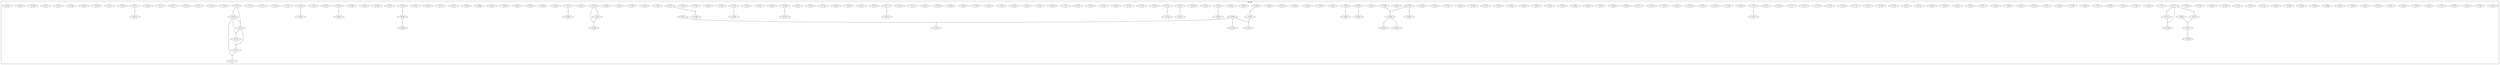 digraph GRAPH_0 {
	edge [ dir=none];
	graph [ rankdir=TB ];
	ratio=auto;
	mincross=2.0;
	node [
		fontsize=11,
		fillcolor=white,
		style=filled,

];
	subgraph cluster_0 {
		label = "tikaboo"
		0 [ label="TV2003", shape=diamond, width=0.000000, height=0.000000 ]
		0 [ label="TV2003", shape=diamond, width=0.000000, height=0.000000 ]
		1 [ label="TV2004", shape=diamond, width=0.000000, height=0.000000 ]
		1 [ label="TV2004", shape=diamond, width=0.000000, height=0.000000 ]
		2 [ label="TV2017", shape=diamond, width=0.000000, height=0.000000 ]
		2 [ label="TV2017", shape=diamond, width=0.000000, height=0.000000 ]
		3 [ label="TV2026", shape=diamond, width=0.000000, height=0.000000 ]
		3 [ label="TV2026", shape=diamond, width=0.000000, height=0.000000 ]
		4 [ label="TV2031", shape=diamond, width=0.000000, height=0.000000 ]
		4 [ label="TV2031", shape=diamond, width=0.000000, height=0.000000 ]
		5 [ label="TV2033", shape=diamond, width=0.000000, height=0.000000 ]
		5 [ label="TV2033", shape=diamond, width=0.000000, height=0.000000 ]
		6 [ label="TV2034", shape=diamond, width=0.000000, height=0.000000 ]
		6 [ label="TV2034", shape=diamond, width=0.000000, height=0.000000 ]
		7 [ label="TV2035", shape=diamond, width=0.000000, height=0.000000 ]
		7 [ label="TV2035", shape=diamond, width=0.000000, height=0.000000 ]
		8 [ label="TV2041", shape=diamond, width=0.000000, height=0.000000 ]
		8 [ label="TV2041", shape=diamond, width=0.000000, height=0.000000 ]
		9 [ label="TV2053", shape=diamond, width=0.000000, height=0.000000 ]
		9 [ label="TV2053", shape=diamond, width=0.000000, height=0.000000 ]
		10 [ label="TV2062", shape=diamond, width=0.000000, height=0.000000 ]
		10 [ label="TV2062", shape=diamond, width=0.000000, height=0.000000 ]
		11 [ label="TV2064", shape=diamond, width=0.000000, height=0.000000 ]
		11 [ label="TV2064", shape=diamond, width=0.000000, height=0.000000 ]
		12 [ label="TV2065", shape=diamond, width=0.000000, height=0.000000 ]
		12 [ label="TV2065", shape=diamond, width=0.000000, height=0.000000 ]
		13 [ label="TV2066", shape=diamond, width=0.000000, height=0.000000 ]
		13 [ label="TV2066", shape=diamond, width=0.000000, height=0.000000 ]
		14 [ label="TV2068", shape=diamond, width=0.000000, height=0.000000 ]
		14 [ label="TV2068", shape=diamond, width=0.000000, height=0.000000 ]
		15 [ label="TV2069", shape=diamond, width=0.000000, height=0.000000 ]
		15 [ label="TV2069", shape=diamond, width=0.000000, height=0.000000 ]
		16 [ label="TV2080", shape=diamond, width=0.000000, height=0.000000 ]
		16 [ label="TV2080", shape=diamond, width=0.000000, height=0.000000 ]
		17 [ label="TV2253", shape=diamond, width=0.000000, height=0.000000 ]
		17 [ label="TV2253", shape=diamond, width=0.000000, height=0.000000 ]
		18 [ label="TV2254", shape=diamond, width=0.000000, height=0.000000 ]
		18 [ label="TV2254", shape=diamond, width=0.000000, height=0.000000 ]
		19 [ label="TV2257", shape=diamond, width=0.000000, height=0.000000 ]
		19 [ label="TV2257", shape=diamond, width=0.000000, height=0.000000 ]
		20 [ label="TV2258", shape=diamond, width=0.000000, height=0.000000 ]
		20 [ label="TV2258", shape=diamond, width=0.000000, height=0.000000 ]
		21 [ label="TV2259", shape=diamond, width=0.000000, height=0.000000 ]
		21 [ label="TV2259", shape=diamond, width=0.000000, height=0.000000 ]
		22 [ label="TV2261", shape=diamond, width=0.000000, height=0.000000 ]
		22 [ label="TV2261", shape=diamond, width=0.000000, height=0.000000 ]
		23 [ label="TV2265", shape=diamond, width=0.000000, height=0.000000 ]
		23 [ label="TV2265", shape=diamond, width=0.000000, height=0.000000 ]
		24 [ label="TV2268", shape=diamond, width=0.000000, height=0.000000 ]
		24 [ label="TV2268", shape=diamond, width=0.000000, height=0.000000 ]
		25 [ label="TV2269", shape=diamond, width=0.000000, height=0.000000 ]
	marr25 [shape=diamond,style=filled,label="",height=.1,width=.1]
		26 [ label="TV2270", shape=diamond, width=0.000000, height=0.000000 ]
	marr26 [shape=diamond,style=filled,label="",height=.1,width=.1]
		27 [ label="TV2271", shape=diamond, width=0.000000, height=0.000000 ]
		27 [ label="TV2271", shape=diamond, width=0.000000, height=0.000000 ]
		28 [ label="TV2277", shape=diamond, width=0.000000, height=0.000000 ]
		28 [ label="TV2277", shape=diamond, width=0.000000, height=0.000000 ]
		29 [ label="TV2280", shape=diamond, width=0.000000, height=0.000000 ]
		29 [ label="TV2280", shape=diamond, width=0.000000, height=0.000000 ]
		30 [ label="TV2281", shape=diamond, width=0.000000, height=0.000000 ]
		30 [ label="TV2281", shape=diamond, width=0.000000, height=0.000000 ]
		31 [ label="TV2282", shape=diamond, width=0.000000, height=0.000000 ]
		31 [ label="TV2282", shape=diamond, width=0.000000, height=0.000000 ]
		32 [ label="TV2284", shape=diamond, width=0.000000, height=0.000000 ]
		32 [ label="TV2284", shape=diamond, width=0.000000, height=0.000000 ]
		33 [ label="TV2285", shape=diamond, width=0.000000, height=0.000000 ]
		33 [ label="TV2285", shape=diamond, width=0.000000, height=0.000000 ]
		34 [ label="TV2286", shape=diamond, width=0.000000, height=0.000000 ]
		34 [ label="TV2286", shape=diamond, width=0.000000, height=0.000000 ]
		35 [ label="TV2288", shape=diamond, width=0.000000, height=0.000000 ]
		35 [ label="TV2288", shape=diamond, width=0.000000, height=0.000000 ]
		36 [ label="TV2290", shape=diamond, width=0.000000, height=0.000000 ]
		36 [ label="TV2290", shape=diamond, width=0.000000, height=0.000000 ]
		37 [ label="TV2293", shape=diamond, width=0.000000, height=0.000000 ]
		37 [ label="TV2293", shape=diamond, width=0.000000, height=0.000000 ]
		38 [ label="TV2295", shape=diamond, width=0.000000, height=0.000000 ]
		38 [ label="TV2295", shape=diamond, width=0.000000, height=0.000000 ]
		39 [ label="TV2296", shape=diamond, width=0.000000, height=0.000000 ]
		39 [ label="TV2296", shape=diamond, width=0.000000, height=0.000000 ]
		40 [ label="TV2299", shape=diamond, width=0.000000, height=0.000000 ]
		40 [ label="TV2299", shape=diamond, width=0.000000, height=0.000000 ]
		41 [ label="TV2304", shape=diamond, width=0.000000, height=0.000000 ]
		41 [ label="TV2304", shape=diamond, width=0.000000, height=0.000000 ]
		42 [ label="TV2501", shape=diamond, width=0.000000, height=0.000000 ]
		42 [ label="TV2501", shape=diamond, width=0.000000, height=0.000000 ]
		43 [ label="TV2502", shape=diamond, width=0.000000, height=0.000000 ]
		43 [ label="TV2502", shape=diamond, width=0.000000, height=0.000000 ]
		44 [ label="TV2503", shape=diamond, width=0.000000, height=0.000000 ]
		44 [ label="TV2503", shape=diamond, width=0.000000, height=0.000000 ]
		45 [ label="TV2504", shape=diamond, width=0.000000, height=0.000000 ]
		45 [ label="TV2504", shape=diamond, width=0.000000, height=0.000000 ]
		46 [ label="TV2506", shape=diamond, width=0.000000, height=0.000000 ]
		46 [ label="TV2506", shape=diamond, width=0.000000, height=0.000000 ]
		47 [ label="TV2514", shape=diamond, width=0.000000, height=0.000000 ]
		47 [ label="TV2514", shape=diamond, width=0.000000, height=0.000000 ]
		48 [ label="TV2517", shape=diamond, width=0.000000, height=0.000000 ]
		48 [ label="TV2517", shape=diamond, width=0.000000, height=0.000000 ]
		49 [ label="TV2529", shape=diamond, width=0.000000, height=0.000000 ]
		49 [ label="TV2529", shape=diamond, width=0.000000, height=0.000000 ]
		50 [ label="TV2530", shape=diamond, width=0.000000, height=0.000000 ]
		50 [ label="TV2530", shape=diamond, width=0.000000, height=0.000000 ]
		51 [ label="TV2753", shape=diamond, width=0.000000, height=0.000000 ]
		51 [ label="TV2753", shape=diamond, width=0.000000, height=0.000000 ]
		52 [ label="TV2755", shape=diamond, width=0.000000, height=0.000000 ]
		52 [ label="TV2755", shape=diamond, width=0.000000, height=0.000000 ]
		53 [ label="TV2757", shape=diamond, width=0.000000, height=0.000000 ]
	marr53 [shape=diamond,style=filled,label="",height=.1,width=.1]
		54 [ label="TV2759", shape=diamond, width=0.000000, height=0.000000 ]
		54 [ label="TV2759", shape=diamond, width=0.000000, height=0.000000 ]
		55 [ label="TV2764", shape=diamond, width=0.000000, height=0.000000 ]
		55 [ label="TV2764", shape=diamond, width=0.000000, height=0.000000 ]
		56 [ label="TV2770", shape=diamond, width=0.000000, height=0.000000 ]
		56 [ label="TV2770", shape=diamond, width=0.000000, height=0.000000 ]
		57 [ label="TV2772", shape=diamond, width=0.000000, height=0.000000 ]
		57 [ label="TV2772", shape=diamond, width=0.000000, height=0.000000 ]
		58 [ label="TV2774", shape=diamond, width=0.000000, height=0.000000 ]
		58 [ label="TV2774", shape=diamond, width=0.000000, height=0.000000 ]
		59 [ label="TV2780", shape=diamond, width=0.000000, height=0.000000 ]
		59 [ label="TV2780", shape=diamond, width=0.000000, height=0.000000 ]
		60 [ label="TV2781", shape=diamond, width=0.000000, height=0.000000 ]
		60 [ label="TV2781", shape=diamond, width=0.000000, height=0.000000 ]
		61 [ label="TV2782", shape=diamond, width=0.000000, height=0.000000 ]
		61 [ label="TV2782", shape=diamond, width=0.000000, height=0.000000 ]
		62 [ label="TV2783", shape=diamond, width=0.000000, height=0.000000 ]
		62 [ label="TV2783", shape=diamond, width=0.000000, height=0.000000 ]
		63 [ label="TV2784", shape=diamond, width=0.000000, height=0.000000 ]
		63 [ label="TV2784", shape=diamond, width=0.000000, height=0.000000 ]
		64 [ label="TV2788", shape=diamond, width=0.000000, height=0.000000 ]
		64 [ label="TV2788", shape=diamond, width=0.000000, height=0.000000 ]
		65 [ label="TV2789", shape=diamond, width=0.000000, height=0.000000 ]
		65 [ label="TV2789", shape=diamond, width=0.000000, height=0.000000 ]
		66 [ label="TV2790", shape=diamond, width=0.000000, height=0.000000 ]
		66 [ label="TV2790", shape=diamond, width=0.000000, height=0.000000 ]
		67 [ label="TV2792", shape=diamond, width=0.000000, height=0.000000 ]
		67 [ label="TV2792", shape=diamond, width=0.000000, height=0.000000 ]
		68 [ label="TV2795", shape=diamond, width=0.000000, height=0.000000 ]
		68 [ label="TV2795", shape=diamond, width=0.000000, height=0.000000 ]
		69 [ label="TV2796", shape=diamond, width=0.000000, height=0.000000 ]
		69 [ label="TV2796", shape=diamond, width=0.000000, height=0.000000 ]
		70 [ label="TV2797", shape=diamond, width=0.000000, height=0.000000 ]
		70 [ label="TV2797", shape=diamond, width=0.000000, height=0.000000 ]
		71 [ label="TV2806", shape=diamond, width=0.000000, height=0.000000 ]
		71 [ label="TV2806", shape=diamond, width=0.000000, height=0.000000 ]
		72 [ label="TV2808", shape=diamond, width=0.000000, height=0.000000 ]
		72 [ label="TV2808", shape=diamond, width=0.000000, height=0.000000 ]
		73 [ label="TV2810", shape=diamond, width=0.000000, height=0.000000 ]
		73 [ label="TV2810", shape=diamond, width=0.000000, height=0.000000 ]
		74 [ label="TV2812", shape=diamond, width=0.000000, height=0.000000 ]
		74 [ label="TV2812", shape=diamond, width=0.000000, height=0.000000 ]
		75 [ label="TV3002", shape=diamond, width=0.000000, height=0.000000 ]
		75 [ label="TV3002", shape=diamond, width=0.000000, height=0.000000 ]
		76 [ label="TV3005", shape=diamond, width=0.000000, height=0.000000 ]
		76 [ label="TV3005", shape=diamond, width=0.000000, height=0.000000 ]
		77 [ label="TV3006", shape=diamond, width=0.000000, height=0.000000 ]
		77 [ label="TV3006", shape=diamond, width=0.000000, height=0.000000 ]
		78 [ label="TV3007", shape=diamond, width=0.000000, height=0.000000 ]
		78 [ label="TV3007", shape=diamond, width=0.000000, height=0.000000 ]
		79 [ label="TV3008", shape=diamond, width=0.000000, height=0.000000 ]
	marr79 [shape=diamond,style=filled,label="",height=.1,width=.1]
		80 [ label="TV3010", shape=diamond, width=0.000000, height=0.000000 ]
	marr80 [shape=diamond,style=filled,label="",height=.1,width=.1]
		81 [ label="TV3012", shape=diamond, width=0.000000, height=0.000000 ]
		81 [ label="TV3012", shape=diamond, width=0.000000, height=0.000000 ]
		82 [ label="TV3014", shape=diamond, width=0.000000, height=0.000000 ]
		82 [ label="TV3014", shape=diamond, width=0.000000, height=0.000000 ]
		83 [ label="TV3015", shape=diamond, width=0.000000, height=0.000000 ]
		83 [ label="TV3015", shape=diamond, width=0.000000, height=0.000000 ]
		84 [ label="TV3016", shape=diamond, width=0.000000, height=0.000000 ]
		84 [ label="TV3016", shape=diamond, width=0.000000, height=0.000000 ]
		85 [ label="TV3017", shape=diamond, width=0.000000, height=0.000000 ]
	marr85 [shape=diamond,style=filled,label="",height=.1,width=.1]
		86 [ label="TV3018", shape=diamond, width=0.000000, height=0.000000 ]
		86 [ label="TV3018", shape=diamond, width=0.000000, height=0.000000 ]
		87 [ label="TV3019", shape=diamond, width=0.000000, height=0.000000 ]
		87 [ label="TV3019", shape=diamond, width=0.000000, height=0.000000 ]
		88 [ label="TV3020", shape=diamond, width=0.000000, height=0.000000 ]
		88 [ label="TV3020", shape=diamond, width=0.000000, height=0.000000 ]
		89 [ label="TV3022", shape=diamond, width=0.000000, height=0.000000 ]
		89 [ label="TV3022", shape=diamond, width=0.000000, height=0.000000 ]
		90 [ label="TV3023", shape=diamond, width=0.000000, height=0.000000 ]
		90 [ label="TV3023", shape=diamond, width=0.000000, height=0.000000 ]
		91 [ label="TV3026", shape=diamond, width=0.000000, height=0.000000 ]
	marr91 [shape=diamond,style=filled,label="",height=.1,width=.1]
		92 [ label="TV3027", shape=diamond, width=0.000000, height=0.000000 ]
	marr92 [shape=diamond,style=filled,label="",height=.1,width=.1]
		93 [ label="TV3028", shape=diamond, width=0.000000, height=0.000000 ]
		93 [ label="TV3028", shape=diamond, width=0.000000, height=0.000000 ]
		94 [ label="TV3029", shape=diamond, width=0.000000, height=0.000000 ]
	marr94 [shape=diamond,style=filled,label="",height=.1,width=.1]
		95 [ label="TV3030", shape=diamond, width=0.000000, height=0.000000 ]
		95 [ label="TV3030", shape=diamond, width=0.000000, height=0.000000 ]
		96 [ label="TV3031", shape=diamond, width=0.000000, height=0.000000 ]
		96 [ label="TV3031", shape=diamond, width=0.000000, height=0.000000 ]
		97 [ label="TV3033", shape=diamond, width=0.000000, height=0.000000 ]
	marr97 [shape=diamond,style=filled,label="",height=.1,width=.1]
		98 [ label="TV3034", shape=diamond, width=0.000000, height=0.000000 ]
		98 [ label="TV3034", shape=diamond, width=0.000000, height=0.000000 ]
		99 [ label="TV3035", shape=diamond, width=0.000000, height=0.000000 ]
		99 [ label="TV3035", shape=diamond, width=0.000000, height=0.000000 ]
		100 [ label="TV3036", shape=diamond, width=0.000000, height=0.000000 ]
		100 [ label="TV3036", shape=diamond, width=0.000000, height=0.000000 ]
		101 [ label="TV3037", shape=diamond, width=0.000000, height=0.000000 ]
	marr101 [shape=diamond,style=filled,label="",height=.1,width=.1]
		102 [ label="TV3038", shape=diamond, width=0.000000, height=0.000000 ]
		102 [ label="TV3038", shape=diamond, width=0.000000, height=0.000000 ]
		103 [ label="TV3041", shape=diamond, width=0.000000, height=0.000000 ]
		103 [ label="TV3041", shape=diamond, width=0.000000, height=0.000000 ]
		104 [ label="TV3043", shape=diamond, width=0.000000, height=0.000000 ]
		104 [ label="TV3043", shape=diamond, width=0.000000, height=0.000000 ]
		105 [ label="TV3044", shape=diamond, width=0.000000, height=0.000000 ]
		105 [ label="TV3044", shape=diamond, width=0.000000, height=0.000000 ]
		106 [ label="TV3046", shape=diamond, width=0.000000, height=0.000000 ]
		106 [ label="TV3046", shape=diamond, width=0.000000, height=0.000000 ]
		107 [ label="TV3047", shape=diamond, width=0.000000, height=0.000000 ]
		107 [ label="TV3047", shape=diamond, width=0.000000, height=0.000000 ]
		108 [ label="TV3048", shape=diamond, width=0.000000, height=0.000000 ]
		108 [ label="TV3048", shape=diamond, width=0.000000, height=0.000000 ]
		109 [ label="TV3049", shape=diamond, width=0.000000, height=0.000000 ]
		109 [ label="TV3049", shape=diamond, width=0.000000, height=0.000000 ]
		110 [ label="TV3050", shape=diamond, width=0.000000, height=0.000000 ]
		110 [ label="TV3050", shape=diamond, width=0.000000, height=0.000000 ]
		111 [ label="TV3051", shape=diamond, width=0.000000, height=0.000000 ]
		111 [ label="TV3051", shape=diamond, width=0.000000, height=0.000000 ]
		112 [ label="TV3053", shape=diamond, width=0.000000, height=0.000000 ]
		112 [ label="TV3053", shape=diamond, width=0.000000, height=0.000000 ]
		113 [ label="TV3055", shape=diamond, width=0.000000, height=0.000000 ]
	marr113 [shape=diamond,style=filled,label="",height=.1,width=.1]
		114 [ label="TV3056", shape=diamond, width=0.000000, height=0.000000 ]
	marr114 [shape=diamond,style=filled,label="",height=.1,width=.1]
		115 [ label="TV3202", shape=diamond, width=0.000000, height=0.000000 ]
		115 [ label="TV3202", shape=diamond, width=0.000000, height=0.000000 ]
		116 [ label="TV3203", shape=diamond, width=0.000000, height=0.000000 ]
	marr116 [shape=diamond,style=filled,label="",height=.1,width=.1]
		117 [ label="TV3208", shape=diamond, width=0.000000, height=0.000000 ]
		117 [ label="TV3208", shape=diamond, width=0.000000, height=0.000000 ]
		118 [ label="TV3209", shape=diamond, width=0.000000, height=0.000000 ]
		118 [ label="TV3209", shape=diamond, width=0.000000, height=0.000000 ]
		119 [ label="TV3211", shape=diamond, width=0.000000, height=0.000000 ]
		119 [ label="TV3211", shape=diamond, width=0.000000, height=0.000000 ]
		120 [ label="TV3213", shape=diamond, width=0.000000, height=0.000000 ]
	marr120 [shape=diamond,style=filled,label="",height=.1,width=.1]
		121 [ label="TV3215", shape=diamond, width=0.000000, height=0.000000 ]
		121 [ label="TV3215", shape=diamond, width=0.000000, height=0.000000 ]
		122 [ label="TV3216", shape=diamond, width=0.000000, height=0.000000 ]
	marr122 [shape=diamond,style=filled,label="",height=.1,width=.1]
		123 [ label="TV3218", shape=diamond, width=0.000000, height=0.000000 ]
		123 [ label="TV3218", shape=diamond, width=0.000000, height=0.000000 ]
		124 [ label="TV3230", shape=diamond, width=0.000000, height=0.000000 ]
		124 [ label="TV3230", shape=diamond, width=0.000000, height=0.000000 ]
		125 [ label="TV3231", shape=diamond, width=0.000000, height=0.000000 ]
		125 [ label="TV3231", shape=diamond, width=0.000000, height=0.000000 ]
		126 [ label="TV3232", shape=diamond, width=0.000000, height=0.000000 ]
		126 [ label="TV3232", shape=diamond, width=0.000000, height=0.000000 ]
		127 [ label="TV3240", shape=diamond, width=0.000000, height=0.000000 ]
	marr127 [shape=diamond,style=filled,label="",height=.1,width=.1]
		128 [ label="TV3245", shape=diamond, width=0.000000, height=0.000000 ]
		128 [ label="TV3245", shape=diamond, width=0.000000, height=0.000000 ]
		129 [ label="TV4271", shape=diamond, width=0.000000, height=0.000000 ]
		129 [ label="TV4271", shape=diamond, width=0.000000, height=0.000000 ]
		130 [ label="TV4285", shape=diamond, width=0.000000, height=0.000000 ]
		130 [ label="TV4285", shape=diamond, width=0.000000, height=0.000000 ]
		131 [ label="TV4317", shape=diamond, width=0.000000, height=0.000000 ]
		131 [ label="TV4317", shape=diamond, width=0.000000, height=0.000000 ]
		132 [ label="TV4319", shape=diamond, width=0.000000, height=0.000000 ]
		132 [ label="TV4319", shape=diamond, width=0.000000, height=0.000000 ]
		133 [ label="TV4320", shape=diamond, width=0.000000, height=0.000000 ]
	marr133 [shape=diamond,style=filled,label="",height=.1,width=.1]
		134 [ label="TV4322", shape=diamond, width=0.000000, height=0.000000 ]
		134 [ label="TV4322", shape=diamond, width=0.000000, height=0.000000 ]
		135 [ label="TV4501", shape=diamond, width=0.000000, height=0.000000 ]
	marr135 [shape=diamond,style=filled,label="",height=.1,width=.1]
		136 [ label="TV4523", shape=diamond, width=0.000000, height=0.000000 ]
		136 [ label="TV4523", shape=diamond, width=0.000000, height=0.000000 ]
		137 [ label="TV4529", shape=diamond, width=0.000000, height=0.000000 ]
		137 [ label="TV4529", shape=diamond, width=0.000000, height=0.000000 ]
		138 [ label="TV4542", shape=diamond, width=0.000000, height=0.000000 ]
		138 [ label="TV4542", shape=diamond, width=0.000000, height=0.000000 ]
		139 [ label="TV4543", shape=diamond, width=0.000000, height=0.000000 ]
		139 [ label="TV4543", shape=diamond, width=0.000000, height=0.000000 ]
		140 [ label="TV4560", shape=diamond, width=0.000000, height=0.000000 ]
		140 [ label="TV4560", shape=diamond, width=0.000000, height=0.000000 ]
		141 [ label="TV4561", shape=diamond, width=0.000000, height=0.000000 ]
		141 [ label="TV4561", shape=diamond, width=0.000000, height=0.000000 ]
		142 [ label="TV4566", shape=diamond, width=0.000000, height=0.000000 ]
		142 [ label="TV4566", shape=diamond, width=0.000000, height=0.000000 ]
		143 [ label="TV4569", shape=diamond, width=0.000000, height=0.000000 ]
		143 [ label="TV4569", shape=diamond, width=0.000000, height=0.000000 ]
		144 [ label="TV4573", shape=diamond, width=0.000000, height=0.000000 ]
		144 [ label="TV4573", shape=diamond, width=0.000000, height=0.000000 ]
		145 [ label="TV4751", shape=diamond, width=0.000000, height=0.000000 ]
		145 [ label="TV4751", shape=diamond, width=0.000000, height=0.000000 ]
		146 [ label="TV4756", shape=diamond, width=0.000000, height=0.000000 ]
		146 [ label="TV4756", shape=diamond, width=0.000000, height=0.000000 ]
		147 [ label="TV4767", shape=diamond, width=0.000000, height=0.000000 ]
	marr147 [shape=diamond,style=filled,label="",height=.1,width=.1]
		148 [ label="TV4777", shape=diamond, width=0.000000, height=0.000000 ]
		148 [ label="TV4777", shape=diamond, width=0.000000, height=0.000000 ]
		149 [ label="TV4779", shape=diamond, width=0.000000, height=0.000000 ]
		149 [ label="TV4779", shape=diamond, width=0.000000, height=0.000000 ]
		150 [ label="TV4782", shape=diamond, width=0.000000, height=0.000000 ]
		150 [ label="TV4782", shape=diamond, width=0.000000, height=0.000000 ]
		151 [ label="TV4788", shape=diamond, width=0.000000, height=0.000000 ]
		151 [ label="TV4788", shape=diamond, width=0.000000, height=0.000000 ]
		152 [ label="TV4792", shape=diamond, width=0.000000, height=0.000000 ]
		152 [ label="TV4792", shape=diamond, width=0.000000, height=0.000000 ]
		153 [ label="TV4794", shape=diamond, width=0.000000, height=0.000000 ]
		153 [ label="TV4794", shape=diamond, width=0.000000, height=0.000000 ]
		154 [ label="TV5002", shape=diamond, width=0.000000, height=0.000000 ]
		154 [ label="TV5002", shape=diamond, width=0.000000, height=0.000000 ]
		155 [ label="TV5015", shape=diamond, width=0.000000, height=0.000000 ]
		155 [ label="TV5015", shape=diamond, width=0.000000, height=0.000000 ]
		156 [ label="TV5019", shape=diamond, width=0.000000, height=0.000000 ]
		156 [ label="TV5019", shape=diamond, width=0.000000, height=0.000000 ]
		157 [ label="TV5020", shape=diamond, width=0.000000, height=0.000000 ]
		157 [ label="TV5020", shape=diamond, width=0.000000, height=0.000000 ]
		158 [ label="TV5021", shape=diamond, width=0.000000, height=0.000000 ]
		158 [ label="TV5021", shape=diamond, width=0.000000, height=0.000000 ]
		159 [ label="TV5023", shape=diamond, width=0.000000, height=0.000000 ]
		159 [ label="TV5023", shape=diamond, width=0.000000, height=0.000000 ]
		160 [ label="TV5024", shape=diamond, width=0.000000, height=0.000000 ]
	marr160 [shape=diamond,style=filled,label="",height=.1,width=.1]
		161 [ label="TV5028", shape=diamond, width=0.000000, height=0.000000 ]
	marr161 [shape=diamond,style=filled,label="",height=.1,width=.1]
		162 [ label="TV5029", shape=diamond, width=0.000000, height=0.000000 ]
		162 [ label="TV5029", shape=diamond, width=0.000000, height=0.000000 ]
		163 [ label="TV5031", shape=diamond, width=0.000000, height=0.000000 ]
		163 [ label="TV5031", shape=diamond, width=0.000000, height=0.000000 ]
		164 [ label="TV5032", shape=diamond, width=0.000000, height=0.000000 ]
		164 [ label="TV5032", shape=diamond, width=0.000000, height=0.000000 ]
		165 [ label="TV5033", shape=diamond, width=0.000000, height=0.000000 ]
		165 [ label="TV5033", shape=diamond, width=0.000000, height=0.000000 ]
		166 [ label="TV5034", shape=diamond, width=0.000000, height=0.000000 ]
		166 [ label="TV5034", shape=diamond, width=0.000000, height=0.000000 ]
		167 [ label="TV5037", shape=diamond, width=0.000000, height=0.000000 ]
		167 [ label="TV5037", shape=diamond, width=0.000000, height=0.000000 ]
		168 [ label="TV5039", shape=diamond, width=0.000000, height=0.000000 ]
	marr168 [shape=diamond,style=filled,label="",height=.1,width=.1]
		169 [ label="TV5041", shape=diamond, width=0.000000, height=0.000000 ]
	marr169 [shape=diamond,style=filled,label="",height=.1,width=.1]
		170 [ label="TV5042", shape=diamond, width=0.000000, height=0.000000 ]
		170 [ label="TV5042", shape=diamond, width=0.000000, height=0.000000 ]
		171 [ label="TV5043", shape=diamond, width=0.000000, height=0.000000 ]
		171 [ label="TV5043", shape=diamond, width=0.000000, height=0.000000 ]
		172 [ label="TV5045", shape=diamond, width=0.000000, height=0.000000 ]
	marr172 [shape=diamond,style=filled,label="",height=.1,width=.1]
		173 [ label="TV5046", shape=diamond, width=0.000000, height=0.000000 ]
		173 [ label="TV5046", shape=diamond, width=0.000000, height=0.000000 ]
		174 [ label="TV5047", shape=diamond, width=0.000000, height=0.000000 ]
		174 [ label="TV5047", shape=diamond, width=0.000000, height=0.000000 ]
		175 [ label="TV5048", shape=diamond, width=0.000000, height=0.000000 ]
		175 [ label="TV5048", shape=diamond, width=0.000000, height=0.000000 ]
		176 [ label="TV5049", shape=diamond, width=0.000000, height=0.000000 ]
		176 [ label="TV5049", shape=diamond, width=0.000000, height=0.000000 ]
		177 [ label="TV5050", shape=diamond, width=0.000000, height=0.000000 ]
		177 [ label="TV5050", shape=diamond, width=0.000000, height=0.000000 ]
		178 [ label="TV5051", shape=diamond, width=0.000000, height=0.000000 ]
		178 [ label="TV5051", shape=diamond, width=0.000000, height=0.000000 ]
		179 [ label="TV5052", shape=diamond, width=0.000000, height=0.000000 ]
	marr179 [shape=diamond,style=filled,label="",height=.1,width=.1]
		180 [ label="TV5053", shape=diamond, width=0.000000, height=0.000000 ]
	marr180 [shape=diamond,style=filled,label="",height=.1,width=.1]
		181 [ label="TV5055", shape=diamond, width=0.000000, height=0.000000 ]
		181 [ label="TV5055", shape=diamond, width=0.000000, height=0.000000 ]
		182 [ label="TV5056", shape=diamond, width=0.000000, height=0.000000 ]
		182 [ label="TV5056", shape=diamond, width=0.000000, height=0.000000 ]
		183 [ label="TV5062", shape=diamond, width=0.000000, height=0.000000 ]
		183 [ label="TV5062", shape=diamond, width=0.000000, height=0.000000 ]
		184 [ label="TV5064", shape=diamond, width=0.000000, height=0.000000 ]
		184 [ label="TV5064", shape=diamond, width=0.000000, height=0.000000 ]
		185 [ label="TV5065", shape=diamond, width=0.000000, height=0.000000 ]
		185 [ label="TV5065", shape=diamond, width=0.000000, height=0.000000 ]
		186 [ label="TV5067", shape=diamond, width=0.000000, height=0.000000 ]
		186 [ label="TV5067", shape=diamond, width=0.000000, height=0.000000 ]
		187 [ label="TV5068", shape=diamond, width=0.000000, height=0.000000 ]
		187 [ label="TV5068", shape=diamond, width=0.000000, height=0.000000 ]
		188 [ label="TV5069", shape=diamond, width=0.000000, height=0.000000 ]
		188 [ label="TV5069", shape=diamond, width=0.000000, height=0.000000 ]
		189 [ label="TV5070", shape=diamond, width=0.000000, height=0.000000 ]
		189 [ label="TV5070", shape=diamond, width=0.000000, height=0.000000 ]
		190 [ label="TV5071", shape=diamond, width=0.000000, height=0.000000 ]
		190 [ label="TV5071", shape=diamond, width=0.000000, height=0.000000 ]
		191 [ label="TV5073", shape=diamond, width=0.000000, height=0.000000 ]
		191 [ label="TV5073", shape=diamond, width=0.000000, height=0.000000 ]
		192 [ label="TV5074", shape=diamond, width=0.000000, height=0.000000 ]
		192 [ label="TV5074", shape=diamond, width=0.000000, height=0.000000 ]
		193 [ label="TV5075", shape=diamond, width=0.000000, height=0.000000 ]
		193 [ label="TV5075", shape=diamond, width=0.000000, height=0.000000 ]
		194 [ label="TV5076", shape=diamond, width=0.000000, height=0.000000 ]
		194 [ label="TV5076", shape=diamond, width=0.000000, height=0.000000 ]
		195 [ label="TV5078", shape=diamond, width=0.000000, height=0.000000 ]
		195 [ label="TV5078", shape=diamond, width=0.000000, height=0.000000 ]
		196 [ label="TV5079", shape=diamond, width=0.000000, height=0.000000 ]
		196 [ label="TV5079", shape=diamond, width=0.000000, height=0.000000 ]
		197 [ label="TV5080", shape=diamond, width=0.000000, height=0.000000 ]
	marr197 [shape=diamond,style=filled,label="",height=.1,width=.1]
		198 [ label="TV5081", shape=diamond, width=0.000000, height=0.000000 ]
	marr198 [shape=diamond,style=filled,label="",height=.1,width=.1]
		199 [ label="TV5084", shape=diamond, width=0.000000, height=0.000000 ]
		199 [ label="TV5084", shape=diamond, width=0.000000, height=0.000000 ]
		200 [ label="TV5086", shape=diamond, width=0.000000, height=0.000000 ]
		200 [ label="TV5086", shape=diamond, width=0.000000, height=0.000000 ]
		201 [ label="TV5111", shape=diamond, width=0.000000, height=0.000000 ]
		201 [ label="TV5111", shape=diamond, width=0.000000, height=0.000000 ]
		202 [ label="TV5112", shape=diamond, width=0.000000, height=0.000000 ]
		202 [ label="TV5112", shape=diamond, width=0.000000, height=0.000000 ]
		203 [ label="TV5113", shape=diamond, width=0.000000, height=0.000000 ]
	marr203 [shape=diamond,style=filled,label="",height=.1,width=.1]
		204 [ label="TV5116", shape=diamond, width=0.000000, height=0.000000 ]
		204 [ label="TV5116", shape=diamond, width=0.000000, height=0.000000 ]
		205 [ label="TV5120", shape=diamond, width=0.000000, height=0.000000 ]
		205 [ label="TV5120", shape=diamond, width=0.000000, height=0.000000 ]
		206 [ label="TV5121", shape=diamond, width=0.000000, height=0.000000 ]
		206 [ label="TV5121", shape=diamond, width=0.000000, height=0.000000 ]
		207 [ label="TV5140", shape=diamond, width=0.000000, height=0.000000 ]
		207 [ label="TV5140", shape=diamond, width=0.000000, height=0.000000 ]
		208 [ label="TV5154", shape=diamond, width=0.000000, height=0.000000 ]
		208 [ label="TV5154", shape=diamond, width=0.000000, height=0.000000 ]
		209 [ label="TV5155", shape=diamond, width=0.000000, height=0.000000 ]
		209 [ label="TV5155", shape=diamond, width=0.000000, height=0.000000 ]
		210 [ label="TV5156", shape=diamond, width=0.000000, height=0.000000 ]
		210 [ label="TV5156", shape=diamond, width=0.000000, height=0.000000 ]
		211 [ label="TV5157", shape=diamond, width=0.000000, height=0.000000 ]
	marr211 [shape=diamond,style=filled,label="",height=.1,width=.1]
		212 [ label="TV5158", shape=diamond, width=0.000000, height=0.000000 ]
	marr212 [shape=diamond,style=filled,label="",height=.1,width=.1]
		213 [ label="TV5159", shape=diamond, width=0.000000, height=0.000000 ]
	marr213 [shape=diamond,style=filled,label="",height=.1,width=.1]
		214 [ label="TV5160", shape=diamond, width=0.000000, height=0.000000 ]
	marr214 [shape=diamond,style=filled,label="",height=.1,width=.1]
		215 [ label="TV5161", shape=diamond, width=0.000000, height=0.000000 ]
	marr215 [shape=diamond,style=filled,label="",height=.1,width=.1]
		216 [ label="TV5163", shape=diamond, width=0.000000, height=0.000000 ]
		216 [ label="TV5163", shape=diamond, width=0.000000, height=0.000000 ]
		217 [ label="TV5164", shape=diamond, width=0.000000, height=0.000000 ]
		217 [ label="TV5164", shape=diamond, width=0.000000, height=0.000000 ]
		218 [ label="TV5167", shape=diamond, width=0.000000, height=0.000000 ]
		218 [ label="TV5167", shape=diamond, width=0.000000, height=0.000000 ]
		219 [ label="TV5168", shape=diamond, width=0.000000, height=0.000000 ]
		219 [ label="TV5168", shape=diamond, width=0.000000, height=0.000000 ]
		220 [ label="TV5177", shape=diamond, width=0.000000, height=0.000000 ]
		220 [ label="TV5177", shape=diamond, width=0.000000, height=0.000000 ]
		221 [ label="TV5179", shape=diamond, width=0.000000, height=0.000000 ]
		221 [ label="TV5179", shape=diamond, width=0.000000, height=0.000000 ]
		222 [ label="TV5195", shape=diamond, width=0.000000, height=0.000000 ]
		222 [ label="TV5195", shape=diamond, width=0.000000, height=0.000000 ]
		223 [ label="TV5201", shape=diamond, width=0.000000, height=0.000000 ]
		223 [ label="TV5201", shape=diamond, width=0.000000, height=0.000000 ]
		224 [ label="TV5208", shape=diamond, width=0.000000, height=0.000000 ]
		224 [ label="TV5208", shape=diamond, width=0.000000, height=0.000000 ]
		225 [ label="TV5224", shape=diamond, width=0.000000, height=0.000000 ]
		225 [ label="TV5224", shape=diamond, width=0.000000, height=0.000000 ]
		226 [ label="TV5226", shape=diamond, width=0.000000, height=0.000000 ]
		226 [ label="TV5226", shape=diamond, width=0.000000, height=0.000000 ]
		227 [ label="TV5241", shape=diamond, width=0.000000, height=0.000000 ]
		227 [ label="TV5241", shape=diamond, width=0.000000, height=0.000000 ]
		228 [ label="TV5260", shape=diamond, width=0.000000, height=0.000000 ]
		228 [ label="TV5260", shape=diamond, width=0.000000, height=0.000000 ]
		229 [ label="TV5268", shape=diamond, width=0.000000, height=0.000000 ]
	marr229 [shape=diamond,style=filled,label="",height=.1,width=.1]
		230 [ label="TV5272", shape=diamond, width=0.000000, height=0.000000 ]
		230 [ label="TV5272", shape=diamond, width=0.000000, height=0.000000 ]
		231 [ label="TV5275", shape=diamond, width=0.000000, height=0.000000 ]
		231 [ label="TV5275", shape=diamond, width=0.000000, height=0.000000 ]
		232 [ label="TV5284", shape=diamond, width=0.000000, height=0.000000 ]
		232 [ label="TV5284", shape=diamond, width=0.000000, height=0.000000 ]
		233 [ label="TV5295", shape=diamond, width=0.000000, height=0.000000 ]
		233 [ label="TV5295", shape=diamond, width=0.000000, height=0.000000 ]
		234 [ label="TV5302", shape=diamond, width=0.000000, height=0.000000 ]
		234 [ label="TV5302", shape=diamond, width=0.000000, height=0.000000 ]
	}
	27 -> marr25  [ color="#000000" weight=1 ]
	marr25 -> 25  [ color="#000000" weight=2 ]
	26 -> marr25  [ color="#000000" weight=1 ]
	27 -> marr26  [ color="#000000" weight=1 ]
	marr26 -> 26  [ color="#000000" weight=2 ]
	61 -> marr53  [ color="#000000" weight=1 ]
	marr53 -> 53  [ color="#000000" weight=2 ]
	80 -> marr79  [ color="#000000" weight=1 ]
	marr79 -> 79  [ color="#000000" weight=2 ]
	88 -> marr80  [ color="#000000" weight=1 ]
	marr80 -> 80  [ color="#000000" weight=2 ]
	85 -> marr80  [ color="#000000" weight=1 ]
	27 -> marr85  [ color="#000000" weight=1 ]
	marr85 -> 85  [ color="#000000" weight=2 ]
	100 -> marr91  [ color="#000000" weight=1 ]
	marr91 -> 91  [ color="#000000" weight=2 ]
	95 -> marr91  [ color="#000000" weight=1 ]
	95 -> marr92  [ color="#000000" weight=1 ]
	marr92 -> 92  [ color="#000000" weight=2 ]
	91 -> marr94  [ color="#000000" weight=1 ]
	marr94 -> 94  [ color="#000000" weight=2 ]
	98 -> marr97  [ color="#000000" weight=1 ]
	marr97 -> 97  [ color="#000000" weight=2 ]
	102 -> marr101  [ color="#000000" weight=1 ]
	marr101 -> 101  [ color="#000000" weight=2 ]
	110 -> marr113  [ color="#000000" weight=1 ]
	marr113 -> 113  [ color="#000000" weight=2 ]
	113 -> marr114  [ color="#000000" weight=1 ]
	marr114 -> 114  [ color="#000000" weight=2 ]
	109 -> marr114  [ color="#000000" weight=1 ]
	115 -> marr116  [ color="#000000" weight=1 ]
	marr116 -> 116  [ color="#000000" weight=2 ]
	119 -> marr120  [ color="#000000" weight=1 ]
	marr120 -> 120  [ color="#000000" weight=2 ]
	121 -> marr122  [ color="#000000" weight=1 ]
	marr122 -> 122  [ color="#000000" weight=2 ]
	109 -> marr127  [ color="#000000" weight=1 ]
	marr127 -> 127  [ color="#000000" weight=2 ]
	201 -> marr133  [ color="#000000" weight=1 ]
	marr133 -> 133  [ color="#000000" weight=2 ]
	205 -> marr135  [ color="#000000" weight=1 ]
	marr135 -> 135  [ color="#000000" weight=2 ]
	148 -> marr147  [ color="#000000" weight=1 ]
	marr147 -> 147  [ color="#000000" weight=2 ]
	156 -> marr160  [ color="#000000" weight=1 ]
	marr160 -> 160  [ color="#000000" weight=2 ]
	162 -> marr161  [ color="#000000" weight=1 ]
	marr161 -> 161  [ color="#000000" weight=2 ]
	197 -> marr168  [ color="#000000" weight=1 ]
	marr168 -> 168  [ color="#000000" weight=2 ]
	178 -> marr169  [ color="#000000" weight=1 ]
	marr169 -> 169  [ color="#000000" weight=2 ]
	91 -> marr172  [ color="#000000" weight=1 ]
	marr172 -> 172  [ color="#000000" weight=2 ]
	176 -> marr179  [ color="#000000" weight=1 ]
	marr179 -> 179  [ color="#000000" weight=2 ]
	176 -> marr180  [ color="#000000" weight=1 ]
	marr180 -> 180  [ color="#000000" weight=2 ]
	179 -> marr180  [ color="#000000" weight=1 ]
	194 -> marr197  [ color="#000000" weight=1 ]
	marr197 -> 197  [ color="#000000" weight=2 ]
	190 -> marr198  [ color="#000000" weight=1 ]
	marr198 -> 198  [ color="#000000" weight=2 ]
	109 -> marr198  [ color="#000000" weight=1 ]
	223 -> marr203  [ color="#000000" weight=1 ]
	marr203 -> 203  [ color="#000000" weight=2 ]
	214 -> marr211  [ color="#000000" weight=1 ]
	marr211 -> 211  [ color="#000000" weight=2 ]
	212 -> marr211  [ color="#000000" weight=1 ]
	210 -> marr212  [ color="#000000" weight=1 ]
	marr212 -> 212  [ color="#000000" weight=2 ]
	215 -> marr213  [ color="#000000" weight=1 ]
	marr213 -> 213  [ color="#000000" weight=2 ]
	212 -> marr213  [ color="#000000" weight=1 ]
	215 -> marr214  [ color="#000000" weight=1 ]
	marr214 -> 214  [ color="#000000" weight=2 ]
	213 -> marr214  [ color="#000000" weight=1 ]
	210 -> marr215  [ color="#000000" weight=1 ]
	marr215 -> 215  [ color="#000000" weight=2 ]
	212 -> marr215  [ color="#000000" weight=1 ]
	167 -> marr229  [ color="#000000" weight=1 ]
	marr229 -> 229  [ color="#000000" weight=2 ]
}
